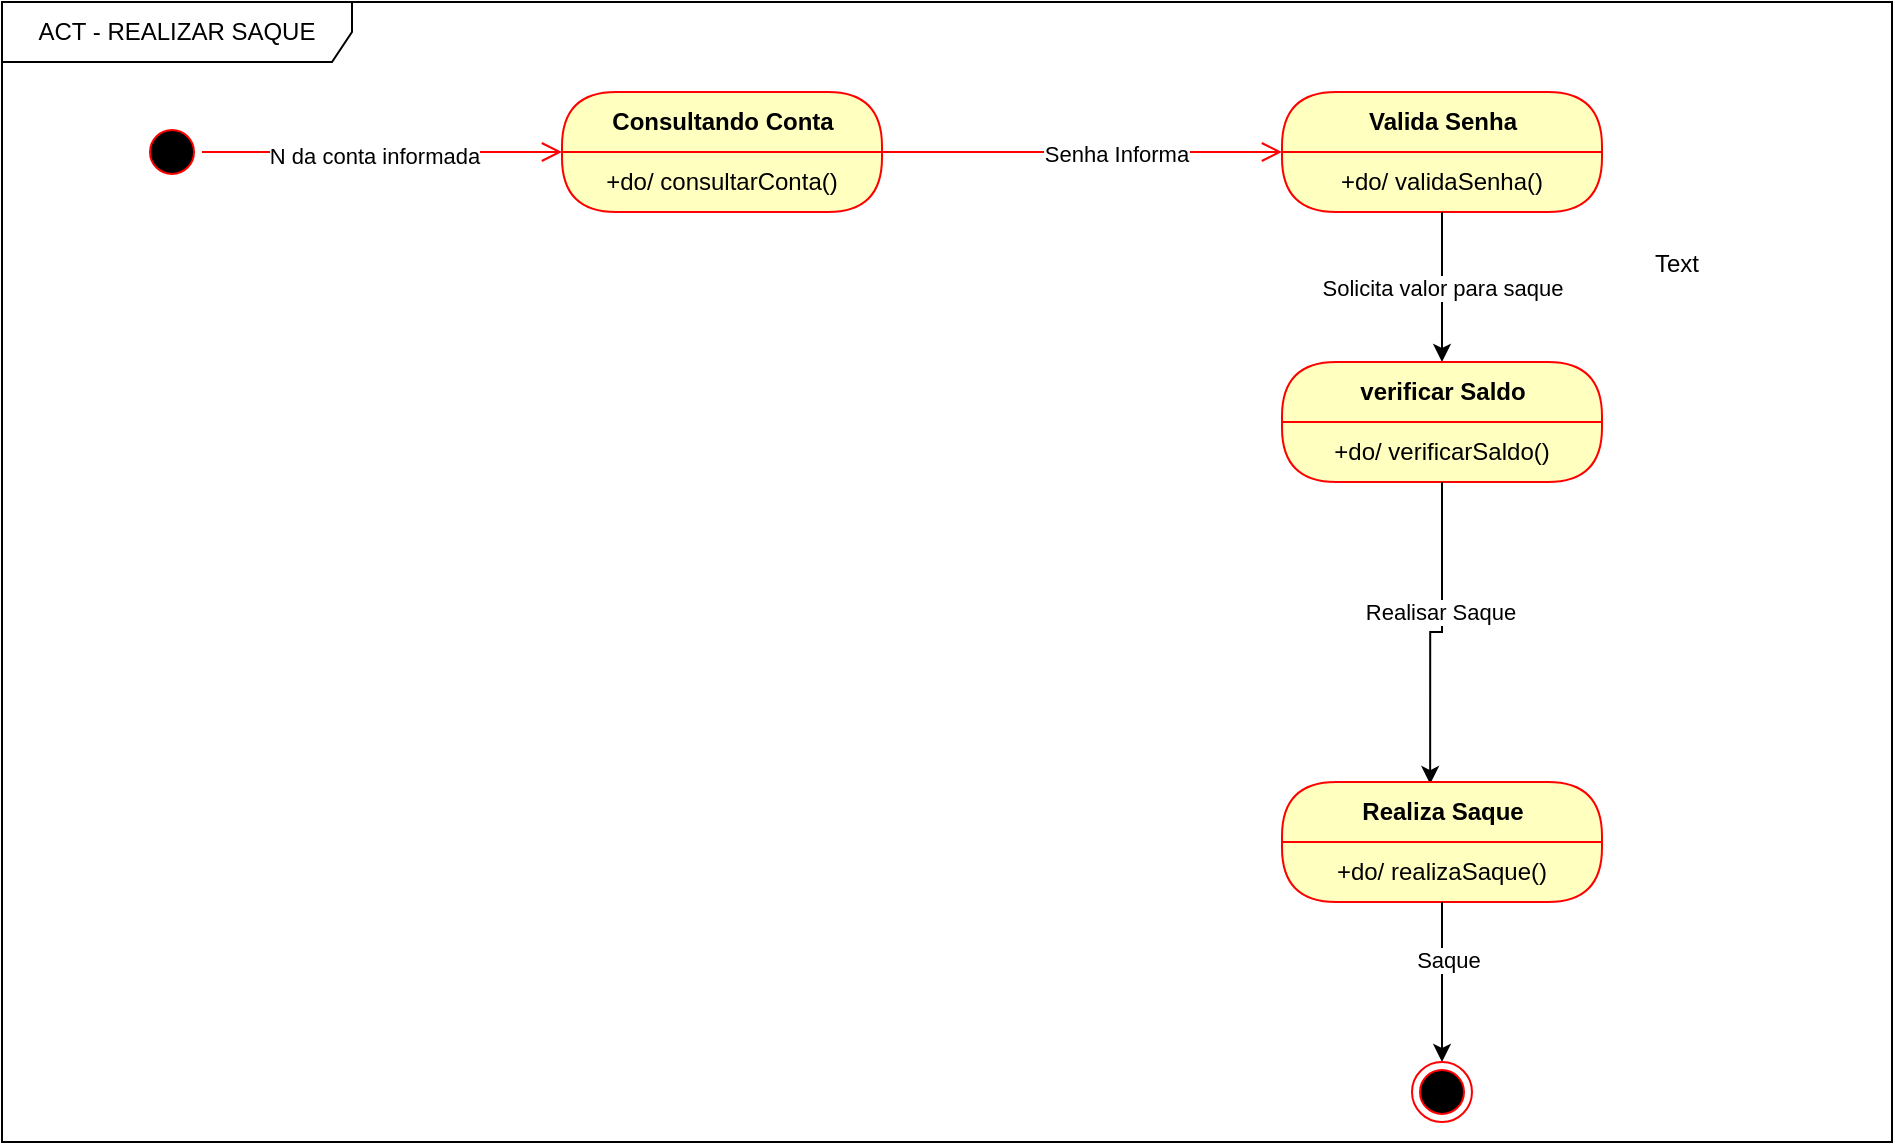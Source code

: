 <mxfile version="13.1.3">
    <diagram id="6hGFLwfOUW9BJ-s0fimq" name="Page-1">
        <mxGraphModel dx="2187" dy="758" grid="1" gridSize="10" guides="1" tooltips="1" connect="1" arrows="1" fold="1" page="1" pageScale="1" pageWidth="827" pageHeight="1169" math="0" shadow="0">
            <root>
                <mxCell id="0"/>
                <mxCell id="1" parent="0"/>
                <mxCell id="3" value="" style="ellipse;html=1;shape=startState;fillColor=#000000;strokeColor=#ff0000;" parent="1" vertex="1">
                    <mxGeometry x="60" y="160" width="30" height="30" as="geometry"/>
                </mxCell>
                <mxCell id="4" value="" style="edgeStyle=orthogonalEdgeStyle;html=1;verticalAlign=bottom;endArrow=open;endSize=8;strokeColor=#ff0000;" parent="1" source="3" target="7" edge="1">
                    <mxGeometry relative="1" as="geometry">
                        <mxPoint x="260" y="175" as="targetPoint"/>
                        <Array as="points">
                            <mxPoint x="350" y="175"/>
                        </Array>
                    </mxGeometry>
                </mxCell>
                <mxCell id="5" value="N da conta informada" style="edgeLabel;html=1;align=center;verticalAlign=middle;resizable=0;points=[];" parent="4" vertex="1" connectable="0">
                    <mxGeometry x="0.273" y="-29" relative="1" as="geometry">
                        <mxPoint x="-29" y="-27" as="offset"/>
                    </mxGeometry>
                </mxCell>
                <mxCell id="8" value="" style="edgeStyle=orthogonalEdgeStyle;html=1;verticalAlign=bottom;endArrow=open;endSize=8;strokeColor=#ff0000;entryX=0;entryY=0.5;entryDx=0;entryDy=0;" parent="1" source="6" target="16" edge="1">
                    <mxGeometry relative="1" as="geometry">
                        <mxPoint x="600" y="175" as="targetPoint"/>
                    </mxGeometry>
                </mxCell>
                <mxCell id="15" value="Senha Informa" style="edgeLabel;html=1;align=center;verticalAlign=middle;resizable=0;points=[];" parent="8" vertex="1" connectable="0">
                    <mxGeometry x="0.167" y="-1" relative="1" as="geometry">
                        <mxPoint as="offset"/>
                    </mxGeometry>
                </mxCell>
                <mxCell id="6" value="Consultando Conta" style="swimlane;html=1;fontStyle=1;align=center;verticalAlign=middle;childLayout=stackLayout;horizontal=1;startSize=30;horizontalStack=0;resizeParent=0;resizeLast=1;container=0;fontColor=#000000;collapsible=0;rounded=1;arcSize=30;strokeColor=#ff0000;fillColor=#ffffc0;swimlaneFillColor=#ffffc0;dropTarget=0;" parent="1" vertex="1">
                    <mxGeometry x="270" y="145" width="160" height="60" as="geometry"/>
                </mxCell>
                <mxCell id="7" value="+do/ consultarConta()" style="text;html=1;strokeColor=none;fillColor=none;align=center;verticalAlign=middle;spacingLeft=4;spacingRight=4;whiteSpace=wrap;overflow=hidden;rotatable=0;fontColor=#000000;" parent="6" vertex="1">
                    <mxGeometry y="30" width="160" height="30" as="geometry"/>
                </mxCell>
                <mxCell id="13" value="Subtitle" style="text;html=1;strokeColor=none;fillColor=none;align=center;verticalAlign=middle;spacingLeft=4;spacingRight=4;whiteSpace=wrap;overflow=hidden;rotatable=0;fontColor=#000000;" parent="6" vertex="1">
                    <mxGeometry y="60" width="160" as="geometry"/>
                </mxCell>
                <mxCell id="16" value="Valida Senha" style="swimlane;html=1;fontStyle=1;align=center;verticalAlign=middle;childLayout=stackLayout;horizontal=1;startSize=30;horizontalStack=0;resizeParent=0;resizeLast=1;container=0;fontColor=#000000;collapsible=0;rounded=1;arcSize=30;strokeColor=#ff0000;fillColor=#ffffc0;swimlaneFillColor=#ffffc0;dropTarget=0;" parent="1" vertex="1">
                    <mxGeometry x="630" y="145" width="160" height="60" as="geometry"/>
                </mxCell>
                <mxCell id="17" value="+do/ validaSenha()" style="text;html=1;strokeColor=none;fillColor=none;align=center;verticalAlign=middle;spacingLeft=4;spacingRight=4;whiteSpace=wrap;overflow=hidden;rotatable=0;fontColor=#000000;" parent="16" vertex="1">
                    <mxGeometry y="30" width="160" height="30" as="geometry"/>
                </mxCell>
                <mxCell id="18" value="Subtitle" style="text;html=1;strokeColor=none;fillColor=none;align=center;verticalAlign=middle;spacingLeft=4;spacingRight=4;whiteSpace=wrap;overflow=hidden;rotatable=0;fontColor=#000000;" parent="16" vertex="1">
                    <mxGeometry y="60" width="160" as="geometry"/>
                </mxCell>
                <mxCell id="25" value="Solicita valor para saque" style="edgeStyle=orthogonalEdgeStyle;rounded=0;orthogonalLoop=1;jettySize=auto;html=1;" parent="1" source="17" target="21" edge="1">
                    <mxGeometry relative="1" as="geometry"/>
                </mxCell>
                <mxCell id="21" value="verificar Saldo" style="swimlane;html=1;fontStyle=1;align=center;verticalAlign=middle;childLayout=stackLayout;horizontal=1;startSize=30;horizontalStack=0;resizeParent=0;resizeLast=1;container=0;fontColor=#000000;collapsible=0;rounded=1;arcSize=30;strokeColor=#ff0000;fillColor=#ffffc0;swimlaneFillColor=#ffffc0;dropTarget=0;" parent="1" vertex="1">
                    <mxGeometry x="630" y="280" width="160" height="60" as="geometry"/>
                </mxCell>
                <mxCell id="22" value="+do/ verificarSaldo()" style="text;html=1;strokeColor=none;fillColor=none;align=center;verticalAlign=middle;spacingLeft=4;spacingRight=4;whiteSpace=wrap;overflow=hidden;rotatable=0;fontColor=#000000;" parent="21" vertex="1">
                    <mxGeometry y="30" width="160" height="30" as="geometry"/>
                </mxCell>
                <mxCell id="24" value="Subtitle" style="text;html=1;strokeColor=none;fillColor=none;align=center;verticalAlign=middle;spacingLeft=4;spacingRight=4;whiteSpace=wrap;overflow=hidden;rotatable=0;fontColor=#000000;" parent="21" vertex="1">
                    <mxGeometry y="60" width="160" as="geometry"/>
                </mxCell>
                <mxCell id="27" value="Text" style="text;html=1;align=center;verticalAlign=middle;resizable=0;points=[];autosize=1;" parent="1" vertex="1">
                    <mxGeometry x="807" y="221" width="40" height="20" as="geometry"/>
                </mxCell>
                <mxCell id="32" style="edgeStyle=orthogonalEdgeStyle;rounded=0;orthogonalLoop=1;jettySize=auto;html=1;entryX=0.463;entryY=0.017;entryDx=0;entryDy=0;entryPerimeter=0;" parent="1" source="22" target="28" edge="1">
                    <mxGeometry relative="1" as="geometry"/>
                </mxCell>
                <mxCell id="33" value="Realisar Saque" style="edgeLabel;html=1;align=center;verticalAlign=middle;resizable=0;points=[];" parent="32" vertex="1" connectable="0">
                    <mxGeometry x="-0.17" y="-1" relative="1" as="geometry">
                        <mxPoint as="offset"/>
                    </mxGeometry>
                </mxCell>
                <mxCell id="28" value="Realiza Saque" style="swimlane;html=1;fontStyle=1;align=center;verticalAlign=middle;childLayout=stackLayout;horizontal=1;startSize=30;horizontalStack=0;resizeParent=0;resizeLast=1;container=0;fontColor=#000000;collapsible=0;rounded=1;arcSize=30;strokeColor=#ff0000;fillColor=#ffffc0;swimlaneFillColor=#ffffc0;dropTarget=0;" parent="1" vertex="1">
                    <mxGeometry x="630" y="490" width="160" height="60" as="geometry"/>
                </mxCell>
                <mxCell id="29" value="+do/ realizaSaque()" style="text;html=1;strokeColor=none;fillColor=none;align=center;verticalAlign=middle;spacingLeft=4;spacingRight=4;whiteSpace=wrap;overflow=hidden;rotatable=0;fontColor=#000000;" parent="28" vertex="1">
                    <mxGeometry y="30" width="160" height="30" as="geometry"/>
                </mxCell>
                <mxCell id="31" value="Subtitle" style="text;html=1;strokeColor=none;fillColor=none;align=center;verticalAlign=middle;spacingLeft=4;spacingRight=4;whiteSpace=wrap;overflow=hidden;rotatable=0;fontColor=#000000;" parent="28" vertex="1">
                    <mxGeometry y="60" width="160" as="geometry"/>
                </mxCell>
                <mxCell id="34" style="edgeStyle=orthogonalEdgeStyle;rounded=0;orthogonalLoop=1;jettySize=auto;html=1;" parent="1" source="29" target="36" edge="1">
                    <mxGeometry relative="1" as="geometry">
                        <mxPoint x="710" y="640" as="targetPoint"/>
                    </mxGeometry>
                </mxCell>
                <mxCell id="35" value="Saque" style="edgeLabel;html=1;align=center;verticalAlign=middle;resizable=0;points=[];" parent="34" vertex="1" connectable="0">
                    <mxGeometry x="-0.289" y="3" relative="1" as="geometry">
                        <mxPoint as="offset"/>
                    </mxGeometry>
                </mxCell>
                <mxCell id="36" value="" style="ellipse;html=1;shape=endState;fillColor=#000000;strokeColor=#ff0000;" parent="1" vertex="1">
                    <mxGeometry x="695" y="630" width="30" height="30" as="geometry"/>
                </mxCell>
                <mxCell id="37" value="ACT - REALIZAR SAQUE" style="shape=umlFrame;whiteSpace=wrap;html=1;width=175;height=30;" vertex="1" parent="1">
                    <mxGeometry x="-10" y="100" width="945" height="570" as="geometry"/>
                </mxCell>
            </root>
        </mxGraphModel>
    </diagram>
</mxfile>